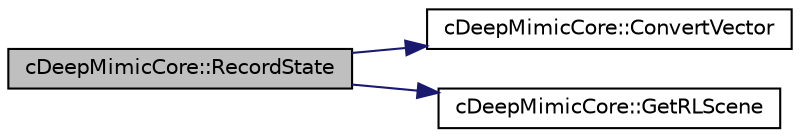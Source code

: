 digraph "cDeepMimicCore::RecordState"
{
 // LATEX_PDF_SIZE
  edge [fontname="Helvetica",fontsize="10",labelfontname="Helvetica",labelfontsize="10"];
  node [fontname="Helvetica",fontsize="10",shape=record];
  rankdir="LR";
  Node1 [label="cDeepMimicCore::RecordState",height=0.2,width=0.4,color="black", fillcolor="grey75", style="filled", fontcolor="black",tooltip=" "];
  Node1 -> Node2 [color="midnightblue",fontsize="10",style="solid",fontname="Helvetica"];
  Node2 [label="cDeepMimicCore::ConvertVector",height=0.2,width=0.4,color="black", fillcolor="white", style="filled",URL="$classc_deep_mimic_core.html#a767dfbd8ed0eb595bc30cf795f6176cc",tooltip=" "];
  Node1 -> Node3 [color="midnightblue",fontsize="10",style="solid",fontname="Helvetica"];
  Node3 [label="cDeepMimicCore::GetRLScene",height=0.2,width=0.4,color="black", fillcolor="white", style="filled",URL="$classc_deep_mimic_core.html#a8eccdd90aeb16fa2e905adb9db949df9",tooltip=" "];
}
